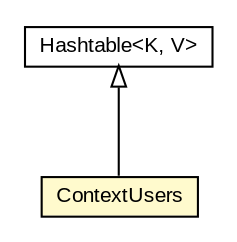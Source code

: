#!/usr/local/bin/dot
#
# Class diagram 
# Generated by UMLGraph version 5.3 (http://www.umlgraph.org/)
#

digraph G {
	edge [fontname="arial",fontsize=10,labelfontname="arial",labelfontsize=10];
	node [fontname="arial",fontsize=10,shape=plaintext];
	nodesep=0.25;
	ranksep=0.5;
	// context.arch.util.ContextUsers
	c102749 [label=<<table title="context.arch.util.ContextUsers" border="0" cellborder="1" cellspacing="0" cellpadding="2" port="p" bgcolor="lemonChiffon" href="./ContextUsers.html">
		<tr><td><table border="0" cellspacing="0" cellpadding="1">
<tr><td align="center" balign="center"> ContextUsers </td></tr>
		</table></td></tr>
		</table>>, fontname="arial", fontcolor="black", fontsize=10.0];
	//context.arch.util.ContextUsers extends java.util.Hashtable<java.lang.String, context.arch.util.ContextUser>
	c102915:p -> c102749:p [dir=back,arrowtail=empty];
	// java.util.Hashtable<K, V>
	c102915 [label=<<table title="java.util.Hashtable" border="0" cellborder="1" cellspacing="0" cellpadding="2" port="p" href="http://java.sun.com/j2se/1.4.2/docs/api/java/util/Hashtable.html">
		<tr><td><table border="0" cellspacing="0" cellpadding="1">
<tr><td align="center" balign="center"> Hashtable&lt;K, V&gt; </td></tr>
		</table></td></tr>
		</table>>, fontname="arial", fontcolor="black", fontsize=10.0];
}

